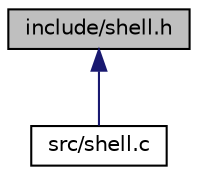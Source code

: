 digraph "include/shell.h"
{
 // LATEX_PDF_SIZE
  edge [fontname="Helvetica",fontsize="10",labelfontname="Helvetica",labelfontsize="10"];
  node [fontname="Helvetica",fontsize="10",shape=record];
  Node1 [label="include/shell.h",height=0.2,width=0.4,color="black", fillcolor="grey75", style="filled", fontcolor="black",tooltip="Custom shell related logic declaration."];
  Node1 -> Node2 [dir="back",color="midnightblue",fontsize="10",style="solid",fontname="Helvetica"];
  Node2 [label="src/shell.c",height=0.2,width=0.4,color="black", fillcolor="white", style="filled",URL="$shell_8c.html",tooltip="Custom shell related logic definition."];
}
